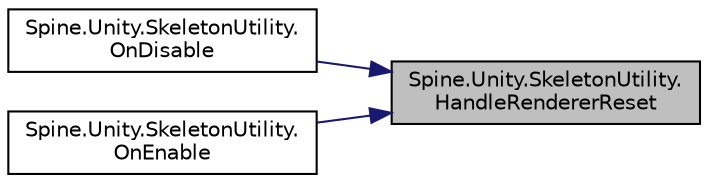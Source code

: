 digraph "Spine.Unity.SkeletonUtility.HandleRendererReset"
{
 // LATEX_PDF_SIZE
  edge [fontname="Helvetica",fontsize="10",labelfontname="Helvetica",labelfontsize="10"];
  node [fontname="Helvetica",fontsize="10",shape=record];
  rankdir="RL";
  Node1 [label="Spine.Unity.SkeletonUtility.\lHandleRendererReset",height=0.2,width=0.4,color="black", fillcolor="grey75", style="filled", fontcolor="black",tooltip=" "];
  Node1 -> Node2 [dir="back",color="midnightblue",fontsize="10",style="solid",fontname="Helvetica"];
  Node2 [label="Spine.Unity.SkeletonUtility.\lOnDisable",height=0.2,width=0.4,color="black", fillcolor="white", style="filled",URL="$class_spine_1_1_unity_1_1_skeleton_utility.html#ab6d579cc0b750cdb5cda3b229bee548e",tooltip=" "];
  Node1 -> Node3 [dir="back",color="midnightblue",fontsize="10",style="solid",fontname="Helvetica"];
  Node3 [label="Spine.Unity.SkeletonUtility.\lOnEnable",height=0.2,width=0.4,color="black", fillcolor="white", style="filled",URL="$class_spine_1_1_unity_1_1_skeleton_utility.html#aa78b163706d319ad90dc479f8aaeef8f",tooltip=" "];
}
